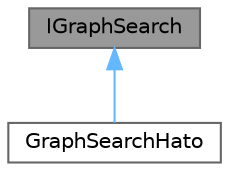 digraph "IGraphSearch"
{
 // LATEX_PDF_SIZE
  bgcolor="transparent";
  edge [fontname=Helvetica,fontsize=10,labelfontname=Helvetica,labelfontsize=10];
  node [fontname=Helvetica,fontsize=10,shape=box,height=0.2,width=0.4];
  Node1 [id="Node000001",label="IGraphSearch",height=0.2,width=0.4,color="gray40", fillcolor="grey60", style="filled", fontcolor="black",tooltip="グラフ探索を行うクラスのインターフェイス．実体は作成できないのでこれを継承してたクラスを使うこと．"];
  Node1 -> Node2 [id="edge1_Node000001_Node000002",dir="back",color="steelblue1",style="solid",tooltip=" "];
  Node2 [id="Node000002",label="GraphSearchHato",height=0.2,width=0.4,color="gray40", fillcolor="white", style="filled",URL="$class_graph_search_hato.html",tooltip="波東先輩の手法で，グラフ探索を行うクラス．"];
}
